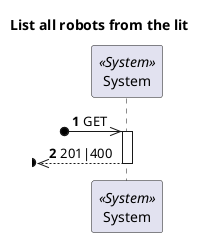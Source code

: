 @startuml
'https://plantuml.com/sequence-diagram

autonumber
title List all robots from the lit

participant "System" as Sys <<System>>

?o->> Sys : GET

activate Sys
?o<<-- Sys : 201|400
deactivate Sys
@enduml
